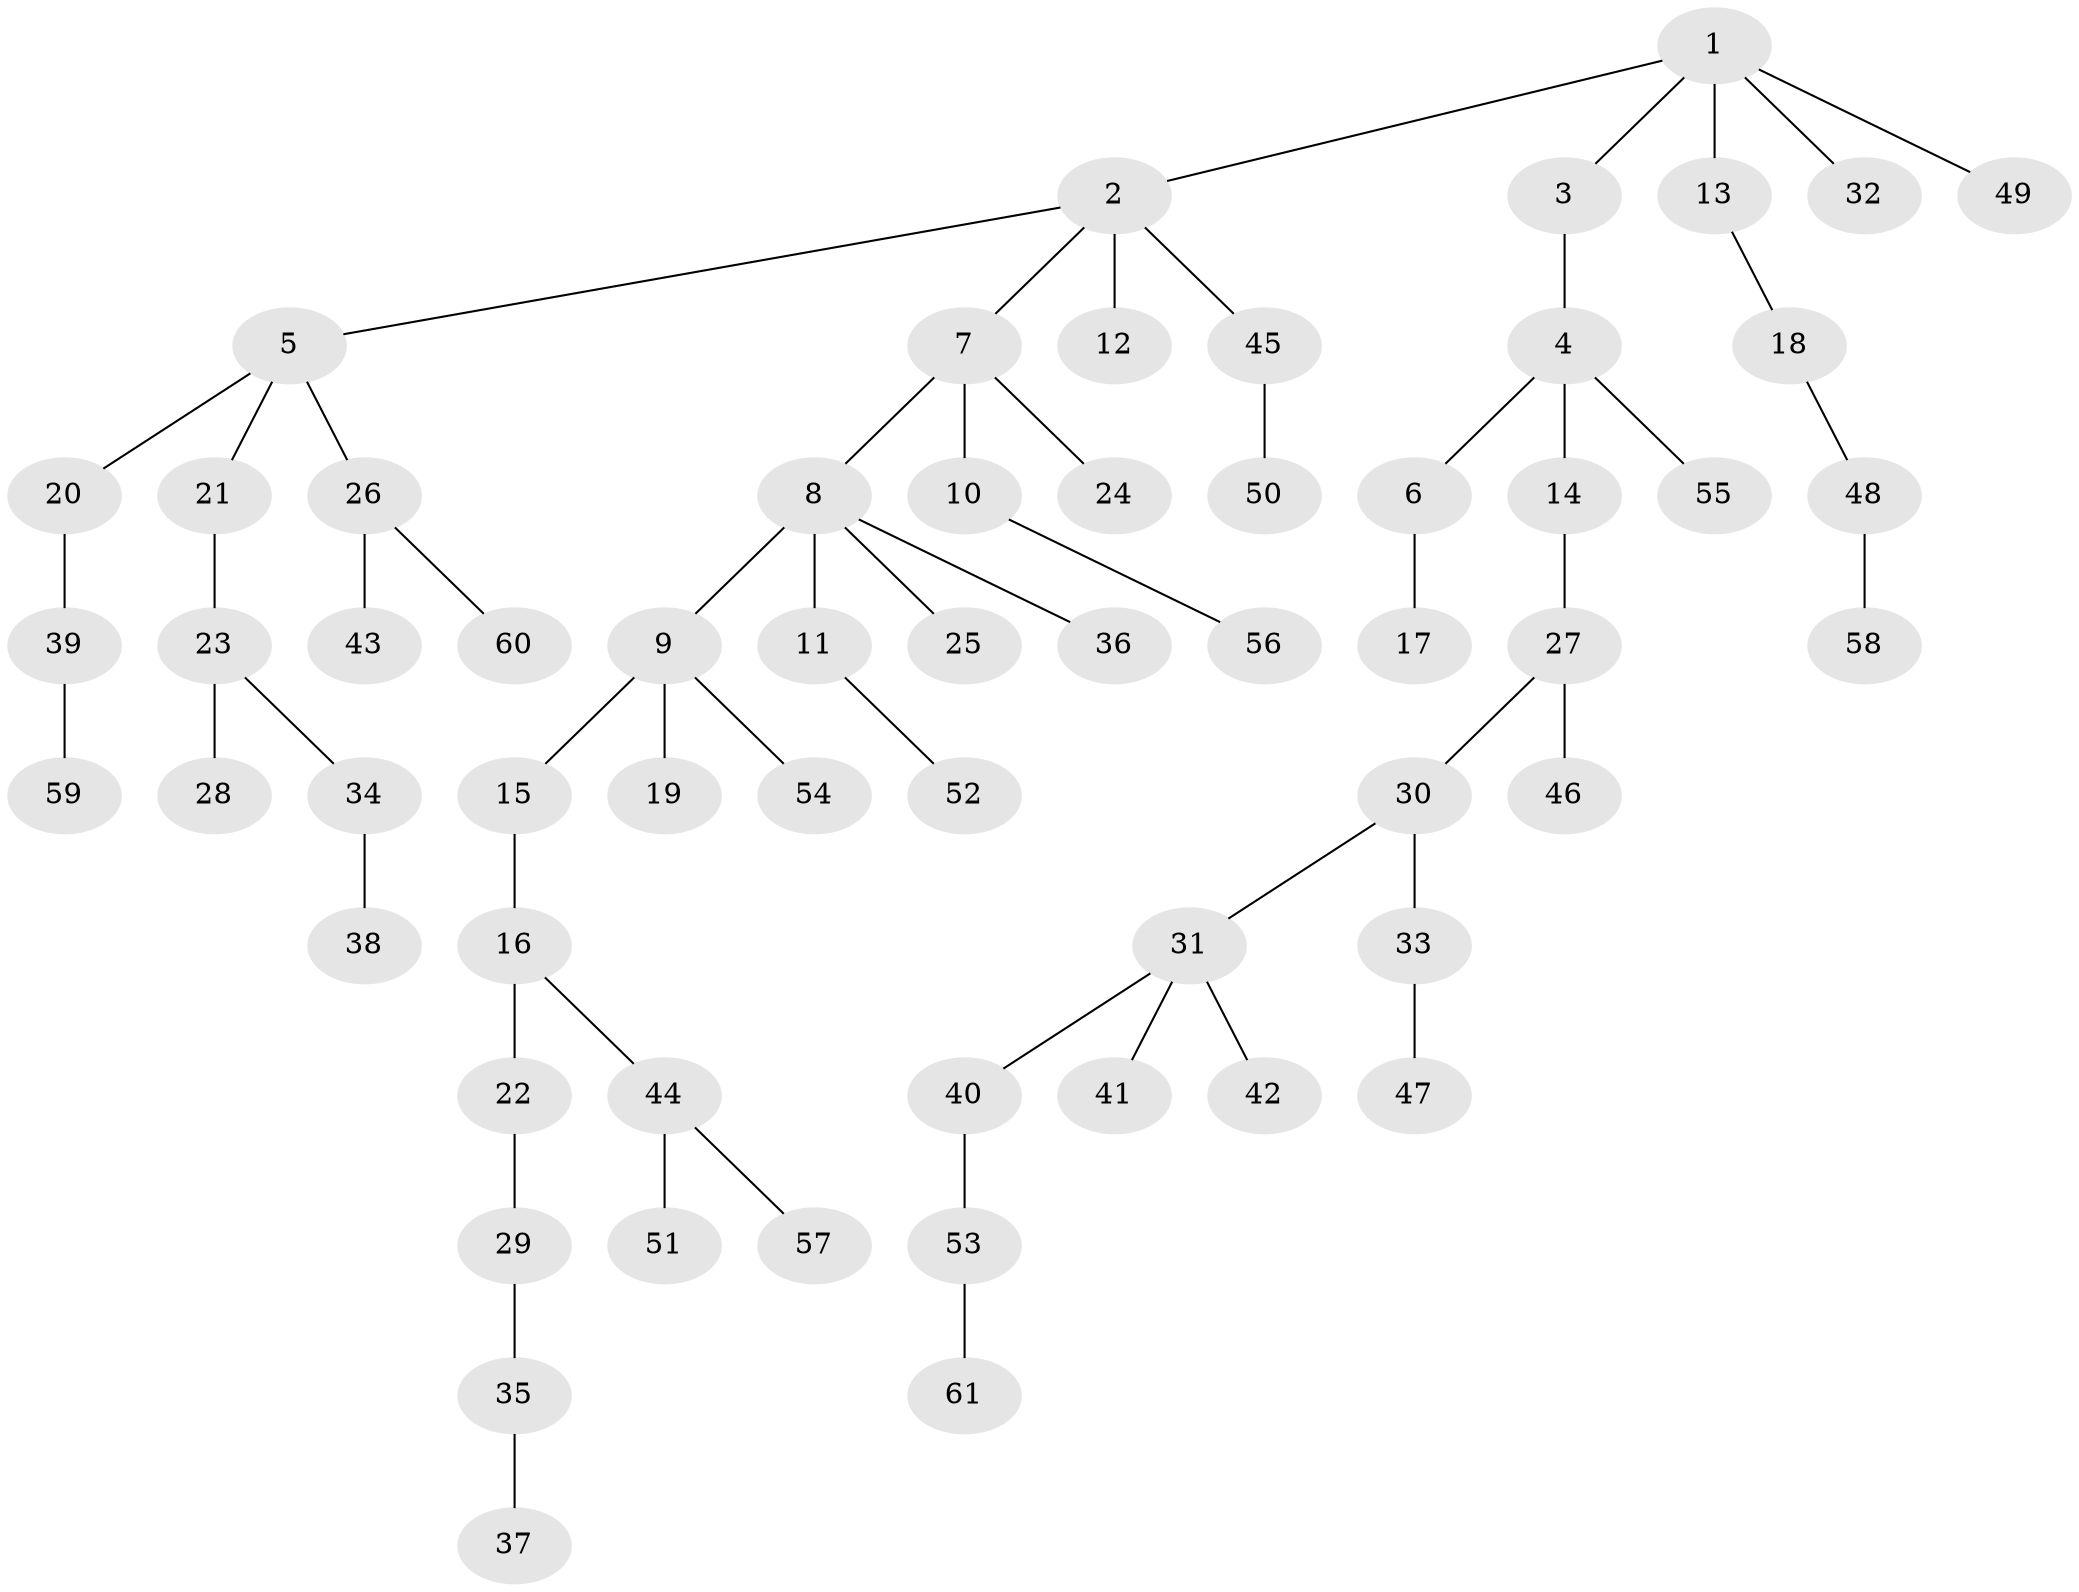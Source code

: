 // coarse degree distribution, {8: 0.041666666666666664, 4: 0.041666666666666664, 1: 0.625, 6: 0.041666666666666664, 2: 0.20833333333333334, 3: 0.041666666666666664}
// Generated by graph-tools (version 1.1) at 2025/19/03/04/25 18:19:06]
// undirected, 61 vertices, 60 edges
graph export_dot {
graph [start="1"]
  node [color=gray90,style=filled];
  1;
  2;
  3;
  4;
  5;
  6;
  7;
  8;
  9;
  10;
  11;
  12;
  13;
  14;
  15;
  16;
  17;
  18;
  19;
  20;
  21;
  22;
  23;
  24;
  25;
  26;
  27;
  28;
  29;
  30;
  31;
  32;
  33;
  34;
  35;
  36;
  37;
  38;
  39;
  40;
  41;
  42;
  43;
  44;
  45;
  46;
  47;
  48;
  49;
  50;
  51;
  52;
  53;
  54;
  55;
  56;
  57;
  58;
  59;
  60;
  61;
  1 -- 2;
  1 -- 3;
  1 -- 13;
  1 -- 32;
  1 -- 49;
  2 -- 5;
  2 -- 7;
  2 -- 12;
  2 -- 45;
  3 -- 4;
  4 -- 6;
  4 -- 14;
  4 -- 55;
  5 -- 20;
  5 -- 21;
  5 -- 26;
  6 -- 17;
  7 -- 8;
  7 -- 10;
  7 -- 24;
  8 -- 9;
  8 -- 11;
  8 -- 25;
  8 -- 36;
  9 -- 15;
  9 -- 19;
  9 -- 54;
  10 -- 56;
  11 -- 52;
  13 -- 18;
  14 -- 27;
  15 -- 16;
  16 -- 22;
  16 -- 44;
  18 -- 48;
  20 -- 39;
  21 -- 23;
  22 -- 29;
  23 -- 28;
  23 -- 34;
  26 -- 43;
  26 -- 60;
  27 -- 30;
  27 -- 46;
  29 -- 35;
  30 -- 31;
  30 -- 33;
  31 -- 40;
  31 -- 41;
  31 -- 42;
  33 -- 47;
  34 -- 38;
  35 -- 37;
  39 -- 59;
  40 -- 53;
  44 -- 51;
  44 -- 57;
  45 -- 50;
  48 -- 58;
  53 -- 61;
}
